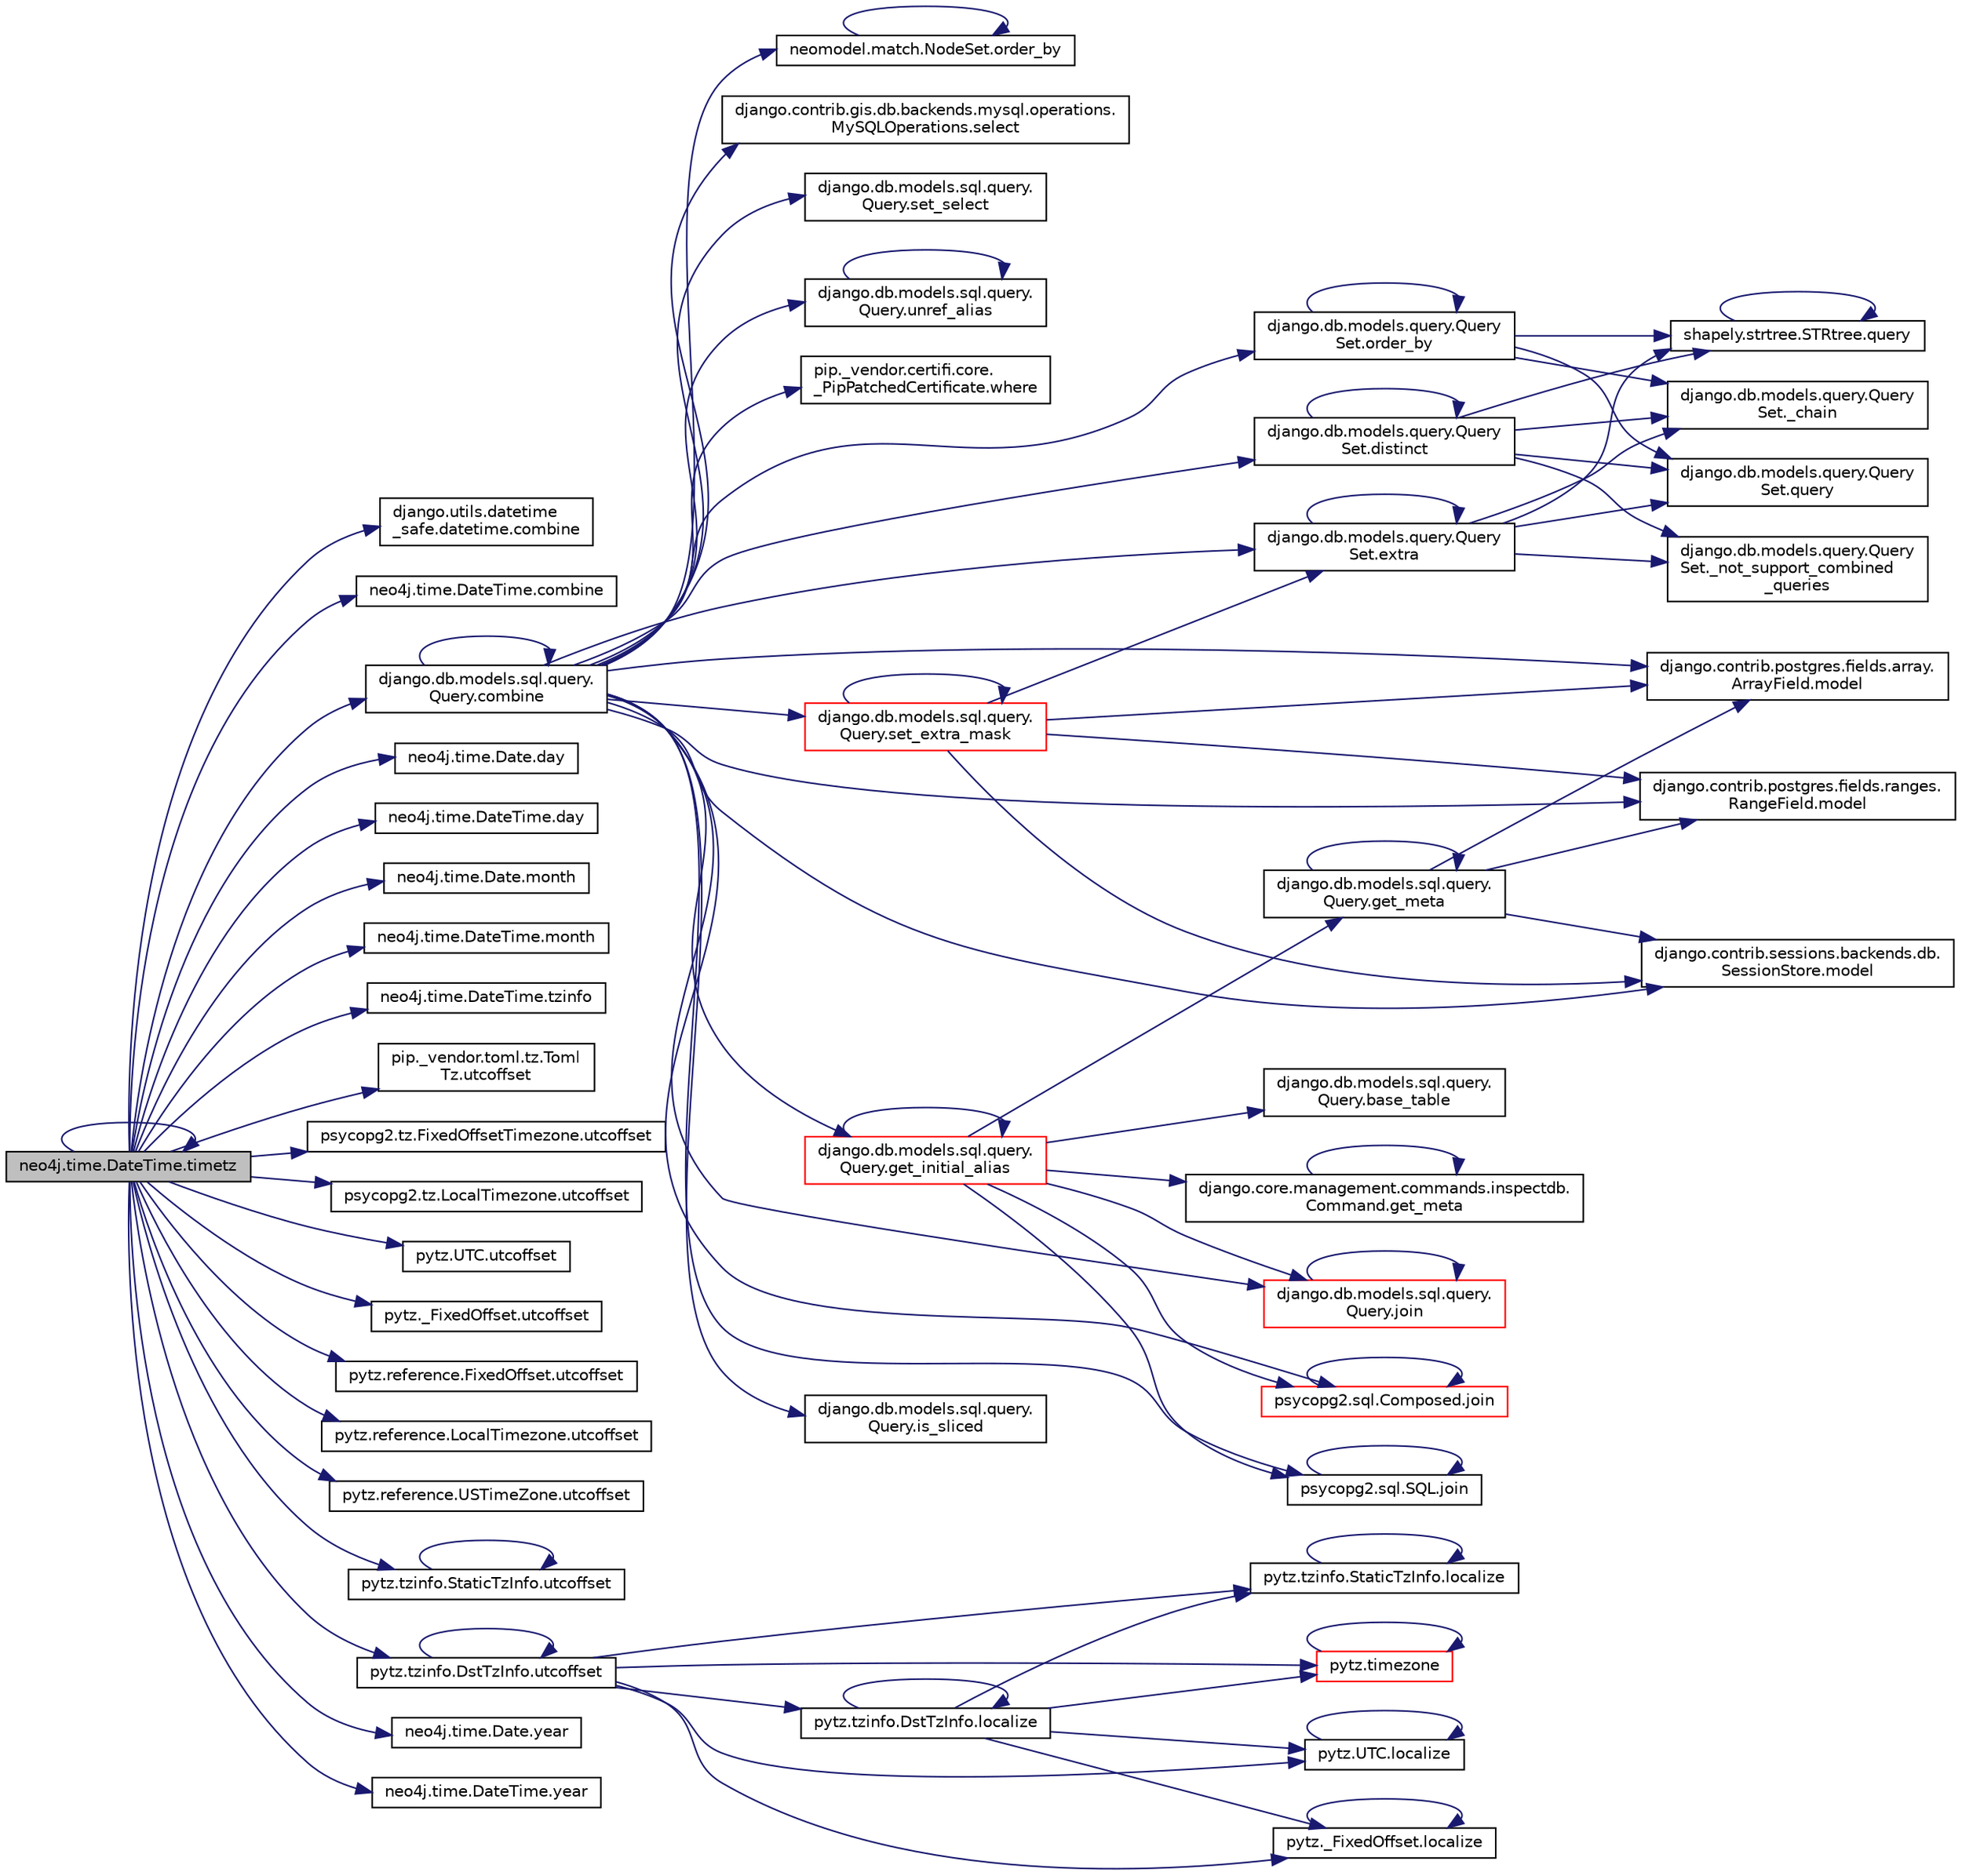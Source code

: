 digraph "neo4j.time.DateTime.timetz"
{
 // LATEX_PDF_SIZE
  edge [fontname="Helvetica",fontsize="10",labelfontname="Helvetica",labelfontsize="10"];
  node [fontname="Helvetica",fontsize="10",shape=record];
  rankdir="LR";
  Node1 [label="neo4j.time.DateTime.timetz",height=0.2,width=0.4,color="black", fillcolor="grey75", style="filled", fontcolor="black",tooltip=" "];
  Node1 -> Node2 [color="midnightblue",fontsize="10",style="solid",fontname="Helvetica"];
  Node2 [label="django.utils.datetime\l_safe.datetime.combine",height=0.2,width=0.4,color="black", fillcolor="white", style="filled",URL="$d2/df9/classdjango_1_1utils_1_1datetime__safe_1_1datetime.html#ab9ecb625b7db8f6fe5ab457a791e914a",tooltip=" "];
  Node1 -> Node3 [color="midnightblue",fontsize="10",style="solid",fontname="Helvetica"];
  Node3 [label="neo4j.time.DateTime.combine",height=0.2,width=0.4,color="black", fillcolor="white", style="filled",URL="$d4/dcd/classneo4j_1_1time_1_1_date_time.html#a830719017cb9ce49e28ad05a60fe5272",tooltip=" "];
  Node1 -> Node4 [color="midnightblue",fontsize="10",style="solid",fontname="Helvetica"];
  Node4 [label="django.db.models.sql.query.\lQuery.combine",height=0.2,width=0.4,color="black", fillcolor="white", style="filled",URL="$d6/d30/classdjango_1_1db_1_1models_1_1sql_1_1query_1_1_query.html#a50a03bf37b5fa6ab588c001184387170",tooltip=" "];
  Node4 -> Node4 [color="midnightblue",fontsize="10",style="solid",fontname="Helvetica"];
  Node4 -> Node5 [color="midnightblue",fontsize="10",style="solid",fontname="Helvetica"];
  Node5 [label="django.db.models.query.Query\lSet.distinct",height=0.2,width=0.4,color="black", fillcolor="white", style="filled",URL="$dd/d94/classdjango_1_1db_1_1models_1_1query_1_1_query_set.html#ac580fa2296e90f8b8234fda8b2d7c287",tooltip=" "];
  Node5 -> Node6 [color="midnightblue",fontsize="10",style="solid",fontname="Helvetica"];
  Node6 [label="django.db.models.query.Query\lSet._chain",height=0.2,width=0.4,color="black", fillcolor="white", style="filled",URL="$dd/d94/classdjango_1_1db_1_1models_1_1query_1_1_query_set.html#a7e1b5806921e30da5ca203c9d1d4c2d5",tooltip=" "];
  Node5 -> Node7 [color="midnightblue",fontsize="10",style="solid",fontname="Helvetica"];
  Node7 [label="django.db.models.query.Query\lSet._not_support_combined\l_queries",height=0.2,width=0.4,color="black", fillcolor="white", style="filled",URL="$dd/d94/classdjango_1_1db_1_1models_1_1query_1_1_query_set.html#a861c2ecefc16eb29d7ad4e326ac03fe3",tooltip=" "];
  Node5 -> Node5 [color="midnightblue",fontsize="10",style="solid",fontname="Helvetica"];
  Node5 -> Node8 [color="midnightblue",fontsize="10",style="solid",fontname="Helvetica"];
  Node8 [label="django.db.models.query.Query\lSet.query",height=0.2,width=0.4,color="black", fillcolor="white", style="filled",URL="$dd/d94/classdjango_1_1db_1_1models_1_1query_1_1_query_set.html#a122ab2492eab3285ee368fba53d18a13",tooltip=" "];
  Node5 -> Node9 [color="midnightblue",fontsize="10",style="solid",fontname="Helvetica"];
  Node9 [label="shapely.strtree.STRtree.query",height=0.2,width=0.4,color="black", fillcolor="white", style="filled",URL="$de/dd0/classshapely_1_1strtree_1_1_s_t_rtree.html#a36091f1859b35aa145800837553ec921",tooltip=" "];
  Node9 -> Node9 [color="midnightblue",fontsize="10",style="solid",fontname="Helvetica"];
  Node4 -> Node10 [color="midnightblue",fontsize="10",style="solid",fontname="Helvetica"];
  Node10 [label="django.db.models.query.Query\lSet.extra",height=0.2,width=0.4,color="black", fillcolor="white", style="filled",URL="$dd/d94/classdjango_1_1db_1_1models_1_1query_1_1_query_set.html#a1405bbe85d19b17ccd4c18090c8785a4",tooltip=" "];
  Node10 -> Node6 [color="midnightblue",fontsize="10",style="solid",fontname="Helvetica"];
  Node10 -> Node7 [color="midnightblue",fontsize="10",style="solid",fontname="Helvetica"];
  Node10 -> Node10 [color="midnightblue",fontsize="10",style="solid",fontname="Helvetica"];
  Node10 -> Node8 [color="midnightblue",fontsize="10",style="solid",fontname="Helvetica"];
  Node10 -> Node9 [color="midnightblue",fontsize="10",style="solid",fontname="Helvetica"];
  Node4 -> Node11 [color="midnightblue",fontsize="10",style="solid",fontname="Helvetica"];
  Node11 [label="django.db.models.sql.query.\lQuery.get_initial_alias",height=0.2,width=0.4,color="red", fillcolor="white", style="filled",URL="$d6/d30/classdjango_1_1db_1_1models_1_1sql_1_1query_1_1_query.html#ab172d4240358ecbabc5efd8534a8f9d4",tooltip=" "];
  Node11 -> Node12 [color="midnightblue",fontsize="10",style="solid",fontname="Helvetica"];
  Node12 [label="django.db.models.sql.query.\lQuery.base_table",height=0.2,width=0.4,color="black", fillcolor="white", style="filled",URL="$d6/d30/classdjango_1_1db_1_1models_1_1sql_1_1query_1_1_query.html#ac80f8a57122001729a529d320f5e29a4",tooltip=" "];
  Node11 -> Node11 [color="midnightblue",fontsize="10",style="solid",fontname="Helvetica"];
  Node11 -> Node13 [color="midnightblue",fontsize="10",style="solid",fontname="Helvetica"];
  Node13 [label="django.db.models.sql.query.\lQuery.get_meta",height=0.2,width=0.4,color="black", fillcolor="white", style="filled",URL="$d6/d30/classdjango_1_1db_1_1models_1_1sql_1_1query_1_1_query.html#aa30c77f17e727571452948c86a5ae46c",tooltip=" "];
  Node13 -> Node13 [color="midnightblue",fontsize="10",style="solid",fontname="Helvetica"];
  Node13 -> Node14 [color="midnightblue",fontsize="10",style="solid",fontname="Helvetica"];
  Node14 [label="django.contrib.postgres.fields.array.\lArrayField.model",height=0.2,width=0.4,color="black", fillcolor="white", style="filled",URL="$dc/ddf/classdjango_1_1contrib_1_1postgres_1_1fields_1_1array_1_1_array_field.html#a43ec884d709f829e50c6881dc369ce94",tooltip=" "];
  Node13 -> Node15 [color="midnightblue",fontsize="10",style="solid",fontname="Helvetica"];
  Node15 [label="django.contrib.postgres.fields.ranges.\lRangeField.model",height=0.2,width=0.4,color="black", fillcolor="white", style="filled",URL="$d5/d99/classdjango_1_1contrib_1_1postgres_1_1fields_1_1ranges_1_1_range_field.html#a5f5cfd6917f141914484d606279cf20a",tooltip=" "];
  Node13 -> Node16 [color="midnightblue",fontsize="10",style="solid",fontname="Helvetica"];
  Node16 [label="django.contrib.sessions.backends.db.\lSessionStore.model",height=0.2,width=0.4,color="black", fillcolor="white", style="filled",URL="$d2/d1a/classdjango_1_1contrib_1_1sessions_1_1backends_1_1db_1_1_session_store.html#a9b2f42869f296eab5fab4dd5867285df",tooltip=" "];
  Node11 -> Node17 [color="midnightblue",fontsize="10",style="solid",fontname="Helvetica"];
  Node17 [label="django.core.management.commands.inspectdb.\lCommand.get_meta",height=0.2,width=0.4,color="black", fillcolor="white", style="filled",URL="$d4/d3c/classdjango_1_1core_1_1management_1_1commands_1_1inspectdb_1_1_command.html#a84c7804cefb08989eb63a01642ee2953",tooltip=" "];
  Node17 -> Node17 [color="midnightblue",fontsize="10",style="solid",fontname="Helvetica"];
  Node11 -> Node18 [color="midnightblue",fontsize="10",style="solid",fontname="Helvetica"];
  Node18 [label="django.db.models.sql.query.\lQuery.join",height=0.2,width=0.4,color="red", fillcolor="white", style="filled",URL="$d6/d30/classdjango_1_1db_1_1models_1_1sql_1_1query_1_1_query.html#a04fd40bf5f3d525ee7239445a1cf0a55",tooltip=" "];
  Node18 -> Node18 [color="midnightblue",fontsize="10",style="solid",fontname="Helvetica"];
  Node11 -> Node21 [color="midnightblue",fontsize="10",style="solid",fontname="Helvetica"];
  Node21 [label="psycopg2.sql.Composed.join",height=0.2,width=0.4,color="red", fillcolor="white", style="filled",URL="$d2/d36/classpsycopg2_1_1sql_1_1_composed.html#a06bf4755a733197619e35aaf91569c66",tooltip=" "];
  Node21 -> Node21 [color="midnightblue",fontsize="10",style="solid",fontname="Helvetica"];
  Node11 -> Node23 [color="midnightblue",fontsize="10",style="solid",fontname="Helvetica"];
  Node23 [label="psycopg2.sql.SQL.join",height=0.2,width=0.4,color="black", fillcolor="white", style="filled",URL="$de/d43/classpsycopg2_1_1sql_1_1_s_q_l.html#a07e8d594a28b5541d7fa67f0e60fd9ed",tooltip=" "];
  Node23 -> Node23 [color="midnightblue",fontsize="10",style="solid",fontname="Helvetica"];
  Node4 -> Node24 [color="midnightblue",fontsize="10",style="solid",fontname="Helvetica"];
  Node24 [label="django.db.models.sql.query.\lQuery.is_sliced",height=0.2,width=0.4,color="black", fillcolor="white", style="filled",URL="$d6/d30/classdjango_1_1db_1_1models_1_1sql_1_1query_1_1_query.html#a9f2d9d4332e47fb1fbce39984b1bc324",tooltip=" "];
  Node4 -> Node18 [color="midnightblue",fontsize="10",style="solid",fontname="Helvetica"];
  Node4 -> Node21 [color="midnightblue",fontsize="10",style="solid",fontname="Helvetica"];
  Node4 -> Node23 [color="midnightblue",fontsize="10",style="solid",fontname="Helvetica"];
  Node4 -> Node14 [color="midnightblue",fontsize="10",style="solid",fontname="Helvetica"];
  Node4 -> Node15 [color="midnightblue",fontsize="10",style="solid",fontname="Helvetica"];
  Node4 -> Node16 [color="midnightblue",fontsize="10",style="solid",fontname="Helvetica"];
  Node4 -> Node25 [color="midnightblue",fontsize="10",style="solid",fontname="Helvetica"];
  Node25 [label="django.db.models.query.Query\lSet.order_by",height=0.2,width=0.4,color="black", fillcolor="white", style="filled",URL="$dd/d94/classdjango_1_1db_1_1models_1_1query_1_1_query_set.html#aa6926d680c6185b10c815b8f4e54d1a5",tooltip=" "];
  Node25 -> Node6 [color="midnightblue",fontsize="10",style="solid",fontname="Helvetica"];
  Node25 -> Node25 [color="midnightblue",fontsize="10",style="solid",fontname="Helvetica"];
  Node25 -> Node8 [color="midnightblue",fontsize="10",style="solid",fontname="Helvetica"];
  Node25 -> Node9 [color="midnightblue",fontsize="10",style="solid",fontname="Helvetica"];
  Node4 -> Node26 [color="midnightblue",fontsize="10",style="solid",fontname="Helvetica"];
  Node26 [label="neomodel.match.NodeSet.order_by",height=0.2,width=0.4,color="black", fillcolor="white", style="filled",URL="$d8/de5/classneomodel_1_1match_1_1_node_set.html#a03109556c232ba4739d1a4f6e4d31310",tooltip=" "];
  Node26 -> Node26 [color="midnightblue",fontsize="10",style="solid",fontname="Helvetica"];
  Node4 -> Node27 [color="midnightblue",fontsize="10",style="solid",fontname="Helvetica"];
  Node27 [label="django.contrib.gis.db.backends.mysql.operations.\lMySQLOperations.select",height=0.2,width=0.4,color="black", fillcolor="white", style="filled",URL="$d7/d97/classdjango_1_1contrib_1_1gis_1_1db_1_1backends_1_1mysql_1_1operations_1_1_my_s_q_l_operations.html#af84726dd3dafe853d3cd4548bb3df463",tooltip=" "];
  Node4 -> Node28 [color="midnightblue",fontsize="10",style="solid",fontname="Helvetica"];
  Node28 [label="django.db.models.sql.query.\lQuery.set_extra_mask",height=0.2,width=0.4,color="red", fillcolor="white", style="filled",URL="$d6/d30/classdjango_1_1db_1_1models_1_1sql_1_1query_1_1_query.html#a879119a7e742acde6e677c19e4d1bf37",tooltip=" "];
  Node28 -> Node10 [color="midnightblue",fontsize="10",style="solid",fontname="Helvetica"];
  Node28 -> Node14 [color="midnightblue",fontsize="10",style="solid",fontname="Helvetica"];
  Node28 -> Node15 [color="midnightblue",fontsize="10",style="solid",fontname="Helvetica"];
  Node28 -> Node16 [color="midnightblue",fontsize="10",style="solid",fontname="Helvetica"];
  Node28 -> Node28 [color="midnightblue",fontsize="10",style="solid",fontname="Helvetica"];
  Node4 -> Node31 [color="midnightblue",fontsize="10",style="solid",fontname="Helvetica"];
  Node31 [label="django.db.models.sql.query.\lQuery.set_select",height=0.2,width=0.4,color="black", fillcolor="white", style="filled",URL="$d6/d30/classdjango_1_1db_1_1models_1_1sql_1_1query_1_1_query.html#a075b3181d7601dba2609e3f8cffe76b7",tooltip=" "];
  Node4 -> Node40 [color="midnightblue",fontsize="10",style="solid",fontname="Helvetica"];
  Node40 [label="django.db.models.sql.query.\lQuery.unref_alias",height=0.2,width=0.4,color="black", fillcolor="white", style="filled",URL="$d6/d30/classdjango_1_1db_1_1models_1_1sql_1_1query_1_1_query.html#a6f4764051aa67993cc23894a1174c275",tooltip=" "];
  Node40 -> Node40 [color="midnightblue",fontsize="10",style="solid",fontname="Helvetica"];
  Node4 -> Node1859 [color="midnightblue",fontsize="10",style="solid",fontname="Helvetica"];
  Node1859 [label="pip._vendor.certifi.core.\l_PipPatchedCertificate.where",height=0.2,width=0.4,color="black", fillcolor="white", style="filled",URL="$d3/df5/classpip_1_1__vendor_1_1certifi_1_1core_1_1___pip_patched_certificate.html#a7cc4a1df1f18e3d7c7fcc2ddcaf98ba4",tooltip=" "];
  Node1 -> Node873 [color="midnightblue",fontsize="10",style="solid",fontname="Helvetica"];
  Node873 [label="neo4j.time.Date.day",height=0.2,width=0.4,color="black", fillcolor="white", style="filled",URL="$d1/d6f/classneo4j_1_1time_1_1_date.html#ab95a282f99b0a448a518aafb3075244a",tooltip=" "];
  Node1 -> Node874 [color="midnightblue",fontsize="10",style="solid",fontname="Helvetica"];
  Node874 [label="neo4j.time.DateTime.day",height=0.2,width=0.4,color="black", fillcolor="white", style="filled",URL="$d4/dcd/classneo4j_1_1time_1_1_date_time.html#aec785c8929ac161ae9c7ea4c4b1adccd",tooltip=" "];
  Node1 -> Node877 [color="midnightblue",fontsize="10",style="solid",fontname="Helvetica"];
  Node877 [label="neo4j.time.Date.month",height=0.2,width=0.4,color="black", fillcolor="white", style="filled",URL="$d1/d6f/classneo4j_1_1time_1_1_date.html#a3342b244a95e73d205aa3bc6571eb2ee",tooltip=" "];
  Node1 -> Node878 [color="midnightblue",fontsize="10",style="solid",fontname="Helvetica"];
  Node878 [label="neo4j.time.DateTime.month",height=0.2,width=0.4,color="black", fillcolor="white", style="filled",URL="$d4/dcd/classneo4j_1_1time_1_1_date_time.html#a6cda574ba49b93ea584bb07d769b966f",tooltip=" "];
  Node1 -> Node1 [color="midnightblue",fontsize="10",style="solid",fontname="Helvetica"];
  Node1 -> Node2661 [color="midnightblue",fontsize="10",style="solid",fontname="Helvetica"];
  Node2661 [label="neo4j.time.DateTime.tzinfo",height=0.2,width=0.4,color="black", fillcolor="white", style="filled",URL="$d4/dcd/classneo4j_1_1time_1_1_date_time.html#a6262079e62f17641a89e2aac40ca08fc",tooltip=" "];
  Node1 -> Node5532 [color="midnightblue",fontsize="10",style="solid",fontname="Helvetica"];
  Node5532 [label="pip._vendor.toml.tz.Toml\lTz.utcoffset",height=0.2,width=0.4,color="black", fillcolor="white", style="filled",URL="$d3/dd4/classpip_1_1__vendor_1_1toml_1_1tz_1_1_toml_tz.html#a93a3367a889798060b58609416cc5d2d",tooltip=" "];
  Node1 -> Node5533 [color="midnightblue",fontsize="10",style="solid",fontname="Helvetica"];
  Node5533 [label="psycopg2.tz.FixedOffsetTimezone.utcoffset",height=0.2,width=0.4,color="black", fillcolor="white", style="filled",URL="$d3/daf/classpsycopg2_1_1tz_1_1_fixed_offset_timezone.html#aa302a5c6bd1e22571caa4c9681d9095f",tooltip=" "];
  Node1 -> Node5534 [color="midnightblue",fontsize="10",style="solid",fontname="Helvetica"];
  Node5534 [label="psycopg2.tz.LocalTimezone.utcoffset",height=0.2,width=0.4,color="black", fillcolor="white", style="filled",URL="$df/d72/classpsycopg2_1_1tz_1_1_local_timezone.html#a5f70393fdc4e5b0bf404cd1dfaf802b1",tooltip=" "];
  Node1 -> Node5535 [color="midnightblue",fontsize="10",style="solid",fontname="Helvetica"];
  Node5535 [label="pytz.UTC.utcoffset",height=0.2,width=0.4,color="black", fillcolor="white", style="filled",URL="$d2/dd7/classpytz_1_1_u_t_c.html#ab4ee42d4c2c53b9c852ee9da9e4d8be6",tooltip=" "];
  Node1 -> Node5536 [color="midnightblue",fontsize="10",style="solid",fontname="Helvetica"];
  Node5536 [label="pytz._FixedOffset.utcoffset",height=0.2,width=0.4,color="black", fillcolor="white", style="filled",URL="$db/ddc/classpytz_1_1___fixed_offset.html#a9eb73f79e89d8186e9b215f9ec8a55b1",tooltip=" "];
  Node1 -> Node5537 [color="midnightblue",fontsize="10",style="solid",fontname="Helvetica"];
  Node5537 [label="pytz.reference.FixedOffset.utcoffset",height=0.2,width=0.4,color="black", fillcolor="white", style="filled",URL="$d1/d01/classpytz_1_1reference_1_1_fixed_offset.html#abc4bd2c7fec146926cb626eae4952f10",tooltip=" "];
  Node1 -> Node5538 [color="midnightblue",fontsize="10",style="solid",fontname="Helvetica"];
  Node5538 [label="pytz.reference.LocalTimezone.utcoffset",height=0.2,width=0.4,color="black", fillcolor="white", style="filled",URL="$d3/d51/classpytz_1_1reference_1_1_local_timezone.html#a5ee2540a8c905e3a47d2a93943c4b73f",tooltip=" "];
  Node1 -> Node5539 [color="midnightblue",fontsize="10",style="solid",fontname="Helvetica"];
  Node5539 [label="pytz.reference.USTimeZone.utcoffset",height=0.2,width=0.4,color="black", fillcolor="white", style="filled",URL="$d7/d95/classpytz_1_1reference_1_1_u_s_time_zone.html#a5b16d5cd1a9cbbf329fb67865265e6f7",tooltip=" "];
  Node1 -> Node5540 [color="midnightblue",fontsize="10",style="solid",fontname="Helvetica"];
  Node5540 [label="pytz.tzinfo.StaticTzInfo.utcoffset",height=0.2,width=0.4,color="black", fillcolor="white", style="filled",URL="$d5/db5/classpytz_1_1tzinfo_1_1_static_tz_info.html#a0020ea03d226193d2de99cfb617596fd",tooltip=" "];
  Node5540 -> Node5540 [color="midnightblue",fontsize="10",style="solid",fontname="Helvetica"];
  Node1 -> Node5541 [color="midnightblue",fontsize="10",style="solid",fontname="Helvetica"];
  Node5541 [label="pytz.tzinfo.DstTzInfo.utcoffset",height=0.2,width=0.4,color="black", fillcolor="white", style="filled",URL="$d4/d11/classpytz_1_1tzinfo_1_1_dst_tz_info.html#a9d88b72000f482255287ff9ad6ca2f07",tooltip=" "];
  Node5541 -> Node1272 [color="midnightblue",fontsize="10",style="solid",fontname="Helvetica"];
  Node1272 [label="pytz.UTC.localize",height=0.2,width=0.4,color="black", fillcolor="white", style="filled",URL="$d2/dd7/classpytz_1_1_u_t_c.html#ad867add53d488933e35a47a721257d07",tooltip=" "];
  Node1272 -> Node1272 [color="midnightblue",fontsize="10",style="solid",fontname="Helvetica"];
  Node5541 -> Node1273 [color="midnightblue",fontsize="10",style="solid",fontname="Helvetica"];
  Node1273 [label="pytz._FixedOffset.localize",height=0.2,width=0.4,color="black", fillcolor="white", style="filled",URL="$db/ddc/classpytz_1_1___fixed_offset.html#a3f10b51d2aff2dcc4f2d01369af98fe0",tooltip=" "];
  Node1273 -> Node1273 [color="midnightblue",fontsize="10",style="solid",fontname="Helvetica"];
  Node5541 -> Node1274 [color="midnightblue",fontsize="10",style="solid",fontname="Helvetica"];
  Node1274 [label="pytz.tzinfo.StaticTzInfo.localize",height=0.2,width=0.4,color="black", fillcolor="white", style="filled",URL="$d5/db5/classpytz_1_1tzinfo_1_1_static_tz_info.html#a496aa3c68f9a79d26d62826923489fb8",tooltip=" "];
  Node1274 -> Node1274 [color="midnightblue",fontsize="10",style="solid",fontname="Helvetica"];
  Node5541 -> Node1275 [color="midnightblue",fontsize="10",style="solid",fontname="Helvetica"];
  Node1275 [label="pytz.tzinfo.DstTzInfo.localize",height=0.2,width=0.4,color="black", fillcolor="white", style="filled",URL="$d4/d11/classpytz_1_1tzinfo_1_1_dst_tz_info.html#af64331f2a0016d6ca9a4cfcc4d86ad89",tooltip=" "];
  Node1275 -> Node1272 [color="midnightblue",fontsize="10",style="solid",fontname="Helvetica"];
  Node1275 -> Node1273 [color="midnightblue",fontsize="10",style="solid",fontname="Helvetica"];
  Node1275 -> Node1274 [color="midnightblue",fontsize="10",style="solid",fontname="Helvetica"];
  Node1275 -> Node1275 [color="midnightblue",fontsize="10",style="solid",fontname="Helvetica"];
  Node1275 -> Node422 [color="midnightblue",fontsize="10",style="solid",fontname="Helvetica"];
  Node422 [label="pytz.timezone",height=0.2,width=0.4,color="red", fillcolor="white", style="filled",URL="$d2/df0/namespacepytz.html#a864aeabe33e444f56b55e925803db0be",tooltip=" "];
  Node422 -> Node422 [color="midnightblue",fontsize="10",style="solid",fontname="Helvetica"];
  Node5541 -> Node422 [color="midnightblue",fontsize="10",style="solid",fontname="Helvetica"];
  Node5541 -> Node5541 [color="midnightblue",fontsize="10",style="solid",fontname="Helvetica"];
  Node1 -> Node881 [color="midnightblue",fontsize="10",style="solid",fontname="Helvetica"];
  Node881 [label="neo4j.time.Date.year",height=0.2,width=0.4,color="black", fillcolor="white", style="filled",URL="$d1/d6f/classneo4j_1_1time_1_1_date.html#ad227e52d77d0c37dd31dbf321b502ac0",tooltip=" "];
  Node1 -> Node882 [color="midnightblue",fontsize="10",style="solid",fontname="Helvetica"];
  Node882 [label="neo4j.time.DateTime.year",height=0.2,width=0.4,color="black", fillcolor="white", style="filled",URL="$d4/dcd/classneo4j_1_1time_1_1_date_time.html#aef3572714a42cfd127d12b236ab87f9b",tooltip=" "];
}
